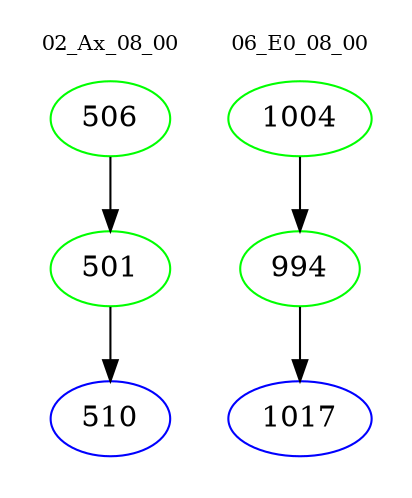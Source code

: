 digraph{
subgraph cluster_0 {
color = white
label = "02_Ax_08_00";
fontsize=10;
T0_506 [label="506", color="green"]
T0_506 -> T0_501 [color="black"]
T0_501 [label="501", color="green"]
T0_501 -> T0_510 [color="black"]
T0_510 [label="510", color="blue"]
}
subgraph cluster_1 {
color = white
label = "06_E0_08_00";
fontsize=10;
T1_1004 [label="1004", color="green"]
T1_1004 -> T1_994 [color="black"]
T1_994 [label="994", color="green"]
T1_994 -> T1_1017 [color="black"]
T1_1017 [label="1017", color="blue"]
}
}
